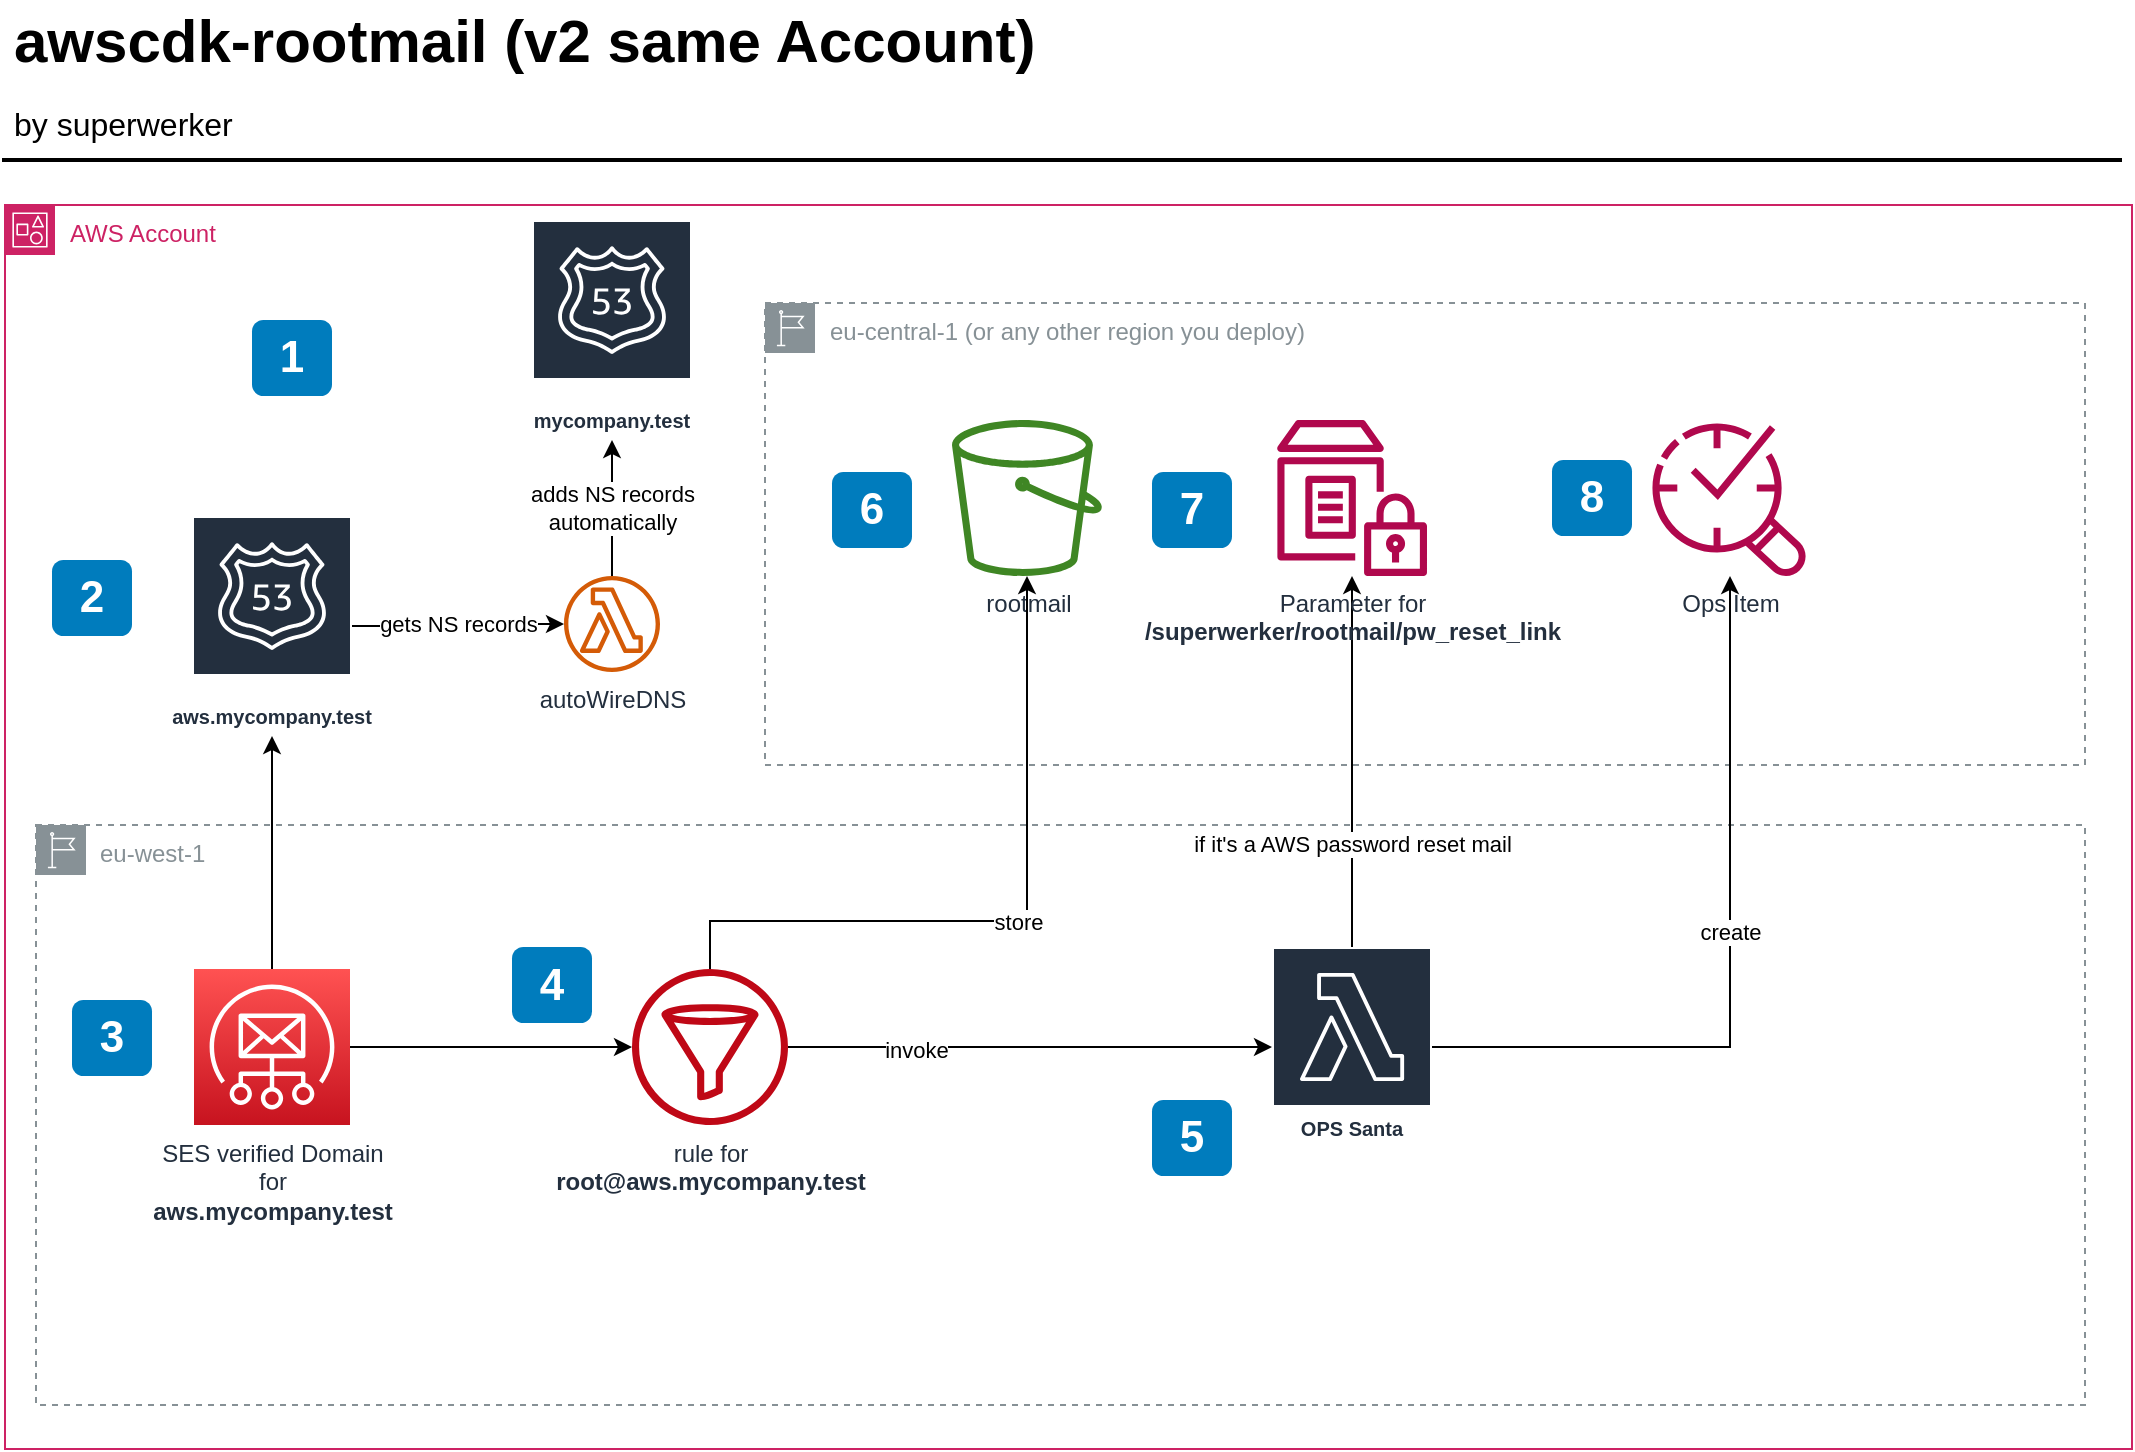 <mxfile version="21.6.6" type="device">
  <diagram id="Ht1M8jgEwFfnCIfOTk4-" name="Page-1">
    <mxGraphModel dx="1220" dy="775" grid="1" gridSize="10" guides="1" tooltips="1" connect="1" arrows="1" fold="1" page="1" pageScale="1" pageWidth="1169" pageHeight="827" math="0" shadow="0">
      <root>
        <mxCell id="0" />
        <mxCell id="1" parent="0" />
        <mxCell id="-QjtrjUzRDEMRZ5MF8oH-47" value="awscdk-rootmail (v2 same Account)" style="text;html=1;resizable=0;points=[];autosize=1;align=left;verticalAlign=top;spacingTop=-4;fontSize=30;fontStyle=1" parent="1" vertex="1">
          <mxGeometry x="59" y="180" width="530" height="40" as="geometry" />
        </mxCell>
        <mxCell id="-QjtrjUzRDEMRZ5MF8oH-48" value="by superwerker" style="text;html=1;resizable=0;points=[];autosize=1;align=left;verticalAlign=top;spacingTop=-4;fontSize=16;" parent="1" vertex="1">
          <mxGeometry x="59" y="230" width="130" height="30" as="geometry" />
        </mxCell>
        <mxCell id="SCVMTBWpLvtzJIhz15lM-1" value="" style="line;strokeWidth=2;html=1;fontSize=14;" parent="1" vertex="1">
          <mxGeometry x="55" y="255" width="1060" height="10" as="geometry" />
        </mxCell>
        <mxCell id="bbvVeTHvoaUDWQekboov-1" value="AWS Account" style="points=[[0,0],[0.25,0],[0.5,0],[0.75,0],[1,0],[1,0.25],[1,0.5],[1,0.75],[1,1],[0.75,1],[0.5,1],[0.25,1],[0,1],[0,0.75],[0,0.5],[0,0.25]];outlineConnect=0;gradientColor=none;html=1;whiteSpace=wrap;fontSize=12;fontStyle=0;container=1;pointerEvents=0;collapsible=0;recursiveResize=0;shape=mxgraph.aws4.group;grIcon=mxgraph.aws4.group_account;strokeColor=#CD2264;fillColor=none;verticalAlign=top;align=left;spacingLeft=30;fontColor=#CD2264;dashed=0;" parent="1" vertex="1">
          <mxGeometry x="56.5" y="282.5" width="1063.5" height="622" as="geometry" />
        </mxCell>
        <mxCell id="bbvVeTHvoaUDWQekboov-2" value="eu-west-1" style="sketch=0;outlineConnect=0;gradientColor=none;html=1;whiteSpace=wrap;fontSize=12;fontStyle=0;shape=mxgraph.aws4.group;grIcon=mxgraph.aws4.group_region;strokeColor=#879196;fillColor=none;verticalAlign=top;align=left;spacingLeft=30;fontColor=#879196;dashed=1;" parent="bbvVeTHvoaUDWQekboov-1" vertex="1">
          <mxGeometry x="15.5" y="310" width="1024.5" height="290" as="geometry" />
        </mxCell>
        <mxCell id="bbvVeTHvoaUDWQekboov-5" value="eu-central-1 (or any other region you deploy)" style="sketch=0;outlineConnect=0;gradientColor=none;html=1;whiteSpace=wrap;fontSize=12;fontStyle=0;shape=mxgraph.aws4.group;grIcon=mxgraph.aws4.group_region;strokeColor=#879196;fillColor=none;verticalAlign=top;align=left;spacingLeft=30;fontColor=#879196;dashed=1;" parent="bbvVeTHvoaUDWQekboov-1" vertex="1">
          <mxGeometry x="380" y="49" width="660" height="231" as="geometry" />
        </mxCell>
        <mxCell id="YakAUQQJ_CjnjevJvqgH-5" value="gets NS records" style="edgeStyle=orthogonalEdgeStyle;rounded=0;orthogonalLoop=1;jettySize=auto;html=1;" edge="1" parent="bbvVeTHvoaUDWQekboov-1" source="bbvVeTHvoaUDWQekboov-7" target="YakAUQQJ_CjnjevJvqgH-3">
          <mxGeometry x="0.013" relative="1" as="geometry">
            <mxPoint as="offset" />
          </mxGeometry>
        </mxCell>
        <mxCell id="bbvVeTHvoaUDWQekboov-7" value="aws.mycompany.test" style="sketch=0;outlineConnect=0;fontColor=#232F3E;gradientColor=none;strokeColor=#ffffff;fillColor=#232F3E;dashed=0;verticalLabelPosition=middle;verticalAlign=bottom;align=center;html=1;whiteSpace=wrap;fontSize=10;fontStyle=1;spacing=3;shape=mxgraph.aws4.productIcon;prIcon=mxgraph.aws4.route_53;" parent="bbvVeTHvoaUDWQekboov-1" vertex="1">
          <mxGeometry x="93.5" y="155.5" width="80" height="110" as="geometry" />
        </mxCell>
        <mxCell id="bbvVeTHvoaUDWQekboov-8" value="rootmail" style="sketch=0;outlineConnect=0;fontColor=#232F3E;gradientColor=none;fillColor=#3F8624;strokeColor=none;dashed=0;verticalLabelPosition=bottom;verticalAlign=top;align=center;html=1;fontSize=12;fontStyle=0;aspect=fixed;pointerEvents=1;shape=mxgraph.aws4.bucket;" parent="bbvVeTHvoaUDWQekboov-1" vertex="1">
          <mxGeometry x="473.5" y="107.5" width="75" height="78" as="geometry" />
        </mxCell>
        <mxCell id="bbvVeTHvoaUDWQekboov-14" value="" style="edgeStyle=orthogonalEdgeStyle;rounded=0;orthogonalLoop=1;jettySize=auto;html=1;" parent="bbvVeTHvoaUDWQekboov-1" source="bbvVeTHvoaUDWQekboov-9" target="bbvVeTHvoaUDWQekboov-13" edge="1">
          <mxGeometry relative="1" as="geometry" />
        </mxCell>
        <mxCell id="bbvVeTHvoaUDWQekboov-16" value="" style="edgeStyle=orthogonalEdgeStyle;rounded=0;orthogonalLoop=1;jettySize=auto;html=1;" parent="bbvVeTHvoaUDWQekboov-1" source="bbvVeTHvoaUDWQekboov-9" target="bbvVeTHvoaUDWQekboov-7" edge="1">
          <mxGeometry relative="1" as="geometry" />
        </mxCell>
        <mxCell id="bbvVeTHvoaUDWQekboov-9" value="SES verified Domain&lt;br&gt;for&lt;br&gt;&lt;b&gt;aws.mycompany.test&lt;/b&gt;" style="sketch=0;points=[[0,0,0],[0.25,0,0],[0.5,0,0],[0.75,0,0],[1,0,0],[0,1,0],[0.25,1,0],[0.5,1,0],[0.75,1,0],[1,1,0],[0,0.25,0],[0,0.5,0],[0,0.75,0],[1,0.25,0],[1,0.5,0],[1,0.75,0]];outlineConnect=0;fontColor=#232F3E;gradientColor=#FF5252;gradientDirection=north;fillColor=#C7131F;strokeColor=#ffffff;dashed=0;verticalLabelPosition=bottom;verticalAlign=top;align=center;html=1;fontSize=12;fontStyle=0;aspect=fixed;shape=mxgraph.aws4.resourceIcon;resIcon=mxgraph.aws4.simple_email_service;" parent="bbvVeTHvoaUDWQekboov-1" vertex="1">
          <mxGeometry x="94.5" y="382" width="78" height="78" as="geometry" />
        </mxCell>
        <mxCell id="bbvVeTHvoaUDWQekboov-17" value="store" style="edgeStyle=orthogonalEdgeStyle;rounded=0;orthogonalLoop=1;jettySize=auto;html=1;" parent="bbvVeTHvoaUDWQekboov-1" source="bbvVeTHvoaUDWQekboov-13" target="bbvVeTHvoaUDWQekboov-8" edge="1">
          <mxGeometry relative="1" as="geometry">
            <Array as="points">
              <mxPoint x="353" y="358" />
              <mxPoint x="511" y="358" />
            </Array>
          </mxGeometry>
        </mxCell>
        <mxCell id="bbvVeTHvoaUDWQekboov-19" value="" style="edgeStyle=orthogonalEdgeStyle;rounded=0;orthogonalLoop=1;jettySize=auto;html=1;" parent="bbvVeTHvoaUDWQekboov-1" source="bbvVeTHvoaUDWQekboov-13" target="bbvVeTHvoaUDWQekboov-18" edge="1">
          <mxGeometry relative="1" as="geometry" />
        </mxCell>
        <mxCell id="bbvVeTHvoaUDWQekboov-20" value="invoke" style="edgeLabel;html=1;align=center;verticalAlign=middle;resizable=0;points=[];" parent="bbvVeTHvoaUDWQekboov-19" vertex="1" connectable="0">
          <mxGeometry x="-0.47" relative="1" as="geometry">
            <mxPoint y="1" as="offset" />
          </mxGeometry>
        </mxCell>
        <mxCell id="bbvVeTHvoaUDWQekboov-13" value="rule for&lt;br&gt;&lt;b&gt;root@aws.mycompany.test&lt;/b&gt;" style="sketch=0;outlineConnect=0;fontColor=#232F3E;gradientColor=none;fillColor=#BF0816;strokeColor=none;dashed=0;verticalLabelPosition=bottom;verticalAlign=top;align=center;html=1;fontSize=12;fontStyle=0;aspect=fixed;pointerEvents=1;shape=mxgraph.aws4.filtering_rule;" parent="bbvVeTHvoaUDWQekboov-1" vertex="1">
          <mxGeometry x="313.5" y="382" width="78" height="78" as="geometry" />
        </mxCell>
        <mxCell id="bbvVeTHvoaUDWQekboov-22" value="" style="edgeStyle=orthogonalEdgeStyle;rounded=0;orthogonalLoop=1;jettySize=auto;html=1;" parent="bbvVeTHvoaUDWQekboov-1" source="bbvVeTHvoaUDWQekboov-18" target="bbvVeTHvoaUDWQekboov-21" edge="1">
          <mxGeometry relative="1" as="geometry" />
        </mxCell>
        <mxCell id="bbvVeTHvoaUDWQekboov-23" value="create" style="edgeLabel;html=1;align=center;verticalAlign=middle;resizable=0;points=[];" parent="bbvVeTHvoaUDWQekboov-22" vertex="1" connectable="0">
          <mxGeometry x="0.081" relative="1" as="geometry">
            <mxPoint y="1" as="offset" />
          </mxGeometry>
        </mxCell>
        <mxCell id="bbvVeTHvoaUDWQekboov-25" value="" style="edgeStyle=orthogonalEdgeStyle;rounded=0;orthogonalLoop=1;jettySize=auto;html=1;" parent="bbvVeTHvoaUDWQekboov-1" source="bbvVeTHvoaUDWQekboov-18" target="bbvVeTHvoaUDWQekboov-24" edge="1">
          <mxGeometry relative="1" as="geometry" />
        </mxCell>
        <mxCell id="bbvVeTHvoaUDWQekboov-26" value="if it&#39;s a AWS password reset mail" style="edgeLabel;html=1;align=center;verticalAlign=middle;resizable=0;points=[];" parent="bbvVeTHvoaUDWQekboov-25" vertex="1" connectable="0">
          <mxGeometry x="-0.437" relative="1" as="geometry">
            <mxPoint as="offset" />
          </mxGeometry>
        </mxCell>
        <mxCell id="bbvVeTHvoaUDWQekboov-18" value="OPS Santa" style="sketch=0;outlineConnect=0;fontColor=#232F3E;gradientColor=none;strokeColor=#ffffff;fillColor=#232F3E;dashed=0;verticalLabelPosition=middle;verticalAlign=bottom;align=center;html=1;whiteSpace=wrap;fontSize=10;fontStyle=1;spacing=3;shape=mxgraph.aws4.productIcon;prIcon=mxgraph.aws4.lambda;" parent="bbvVeTHvoaUDWQekboov-1" vertex="1">
          <mxGeometry x="633.5" y="371" width="80" height="100" as="geometry" />
        </mxCell>
        <mxCell id="bbvVeTHvoaUDWQekboov-21" value="Ops Item" style="sketch=0;outlineConnect=0;fontColor=#232F3E;gradientColor=none;fillColor=#B0084D;strokeColor=none;dashed=0;verticalLabelPosition=bottom;verticalAlign=top;align=center;html=1;fontSize=12;fontStyle=0;aspect=fixed;pointerEvents=1;shape=mxgraph.aws4.systems_manager_opscenter;" parent="bbvVeTHvoaUDWQekboov-1" vertex="1">
          <mxGeometry x="823.5" y="107.5" width="78" height="78" as="geometry" />
        </mxCell>
        <mxCell id="bbvVeTHvoaUDWQekboov-24" value="Parameter for&lt;br&gt;&lt;b&gt;/superwerker/rootmail/pw_reset_link&lt;/b&gt;" style="sketch=0;outlineConnect=0;fontColor=#232F3E;gradientColor=none;fillColor=#B0084D;strokeColor=none;dashed=0;verticalLabelPosition=bottom;verticalAlign=top;align=center;html=1;fontSize=12;fontStyle=0;aspect=fixed;pointerEvents=1;shape=mxgraph.aws4.parameter_store;" parent="bbvVeTHvoaUDWQekboov-1" vertex="1">
          <mxGeometry x="636" y="107.5" width="75" height="78" as="geometry" />
        </mxCell>
        <mxCell id="-QjtrjUzRDEMRZ5MF8oH-27" value="2" style="rounded=1;whiteSpace=wrap;html=1;fillColor=#007CBD;strokeColor=none;fontColor=#FFFFFF;fontStyle=1;fontSize=22;" parent="bbvVeTHvoaUDWQekboov-1" vertex="1">
          <mxGeometry x="23.5" y="177.5" width="40" height="38" as="geometry" />
        </mxCell>
        <mxCell id="-QjtrjUzRDEMRZ5MF8oH-28" value="3" style="rounded=1;whiteSpace=wrap;html=1;fillColor=#007CBD;strokeColor=none;fontColor=#FFFFFF;fontStyle=1;fontSize=22;" parent="bbvVeTHvoaUDWQekboov-1" vertex="1">
          <mxGeometry x="33.5" y="397.5" width="40" height="38" as="geometry" />
        </mxCell>
        <mxCell id="bbvVeTHvoaUDWQekboov-48" value="4" style="rounded=1;whiteSpace=wrap;html=1;fillColor=#007CBD;strokeColor=none;fontColor=#FFFFFF;fontStyle=1;fontSize=22;" parent="bbvVeTHvoaUDWQekboov-1" vertex="1">
          <mxGeometry x="253.5" y="371" width="40" height="38" as="geometry" />
        </mxCell>
        <mxCell id="bbvVeTHvoaUDWQekboov-49" value="5" style="rounded=1;whiteSpace=wrap;html=1;fillColor=#007CBD;strokeColor=none;fontColor=#FFFFFF;fontStyle=1;fontSize=22;" parent="bbvVeTHvoaUDWQekboov-1" vertex="1">
          <mxGeometry x="573.5" y="447.5" width="40" height="38" as="geometry" />
        </mxCell>
        <mxCell id="bbvVeTHvoaUDWQekboov-50" value="6" style="rounded=1;whiteSpace=wrap;html=1;fillColor=#007CBD;strokeColor=none;fontColor=#FFFFFF;fontStyle=1;fontSize=22;" parent="bbvVeTHvoaUDWQekboov-1" vertex="1">
          <mxGeometry x="413.5" y="133.5" width="40" height="38" as="geometry" />
        </mxCell>
        <mxCell id="bbvVeTHvoaUDWQekboov-51" value="7" style="rounded=1;whiteSpace=wrap;html=1;fillColor=#007CBD;strokeColor=none;fontColor=#FFFFFF;fontStyle=1;fontSize=22;" parent="bbvVeTHvoaUDWQekboov-1" vertex="1">
          <mxGeometry x="573.5" y="133.5" width="40" height="38" as="geometry" />
        </mxCell>
        <mxCell id="bbvVeTHvoaUDWQekboov-52" value="8" style="rounded=1;whiteSpace=wrap;html=1;fillColor=#007CBD;strokeColor=none;fontColor=#FFFFFF;fontStyle=1;fontSize=22;" parent="bbvVeTHvoaUDWQekboov-1" vertex="1">
          <mxGeometry x="773.5" y="127.5" width="40" height="38" as="geometry" />
        </mxCell>
        <mxCell id="bbvVeTHvoaUDWQekboov-10" value="mycompany.test" style="sketch=0;outlineConnect=0;fontColor=#232F3E;gradientColor=none;strokeColor=#ffffff;fillColor=#232F3E;dashed=0;verticalLabelPosition=middle;verticalAlign=bottom;align=center;html=1;whiteSpace=wrap;fontSize=10;fontStyle=1;spacing=3;shape=mxgraph.aws4.productIcon;prIcon=mxgraph.aws4.route_53;" parent="bbvVeTHvoaUDWQekboov-1" vertex="1">
          <mxGeometry x="263.5" y="7.5" width="80" height="110" as="geometry" />
        </mxCell>
        <mxCell id="-QjtrjUzRDEMRZ5MF8oH-9" value="1" style="rounded=1;whiteSpace=wrap;html=1;fillColor=#007CBD;strokeColor=none;fontColor=#FFFFFF;fontStyle=1;fontSize=22;" parent="bbvVeTHvoaUDWQekboov-1" vertex="1">
          <mxGeometry x="123.5" y="57.5" width="40" height="38" as="geometry" />
        </mxCell>
        <mxCell id="YakAUQQJ_CjnjevJvqgH-6" value="adds NS records&lt;br&gt;automatically" style="edgeStyle=orthogonalEdgeStyle;rounded=0;orthogonalLoop=1;jettySize=auto;html=1;" edge="1" parent="bbvVeTHvoaUDWQekboov-1" source="YakAUQQJ_CjnjevJvqgH-3" target="bbvVeTHvoaUDWQekboov-10">
          <mxGeometry relative="1" as="geometry" />
        </mxCell>
        <mxCell id="YakAUQQJ_CjnjevJvqgH-3" value="autoWireDNS" style="sketch=0;outlineConnect=0;fontColor=#232F3E;gradientColor=none;fillColor=#D45B07;strokeColor=none;dashed=0;verticalLabelPosition=bottom;verticalAlign=top;align=center;html=1;fontSize=12;fontStyle=0;aspect=fixed;pointerEvents=1;shape=mxgraph.aws4.lambda_function;" vertex="1" parent="bbvVeTHvoaUDWQekboov-1">
          <mxGeometry x="279.5" y="185.5" width="48" height="48" as="geometry" />
        </mxCell>
      </root>
    </mxGraphModel>
  </diagram>
</mxfile>
